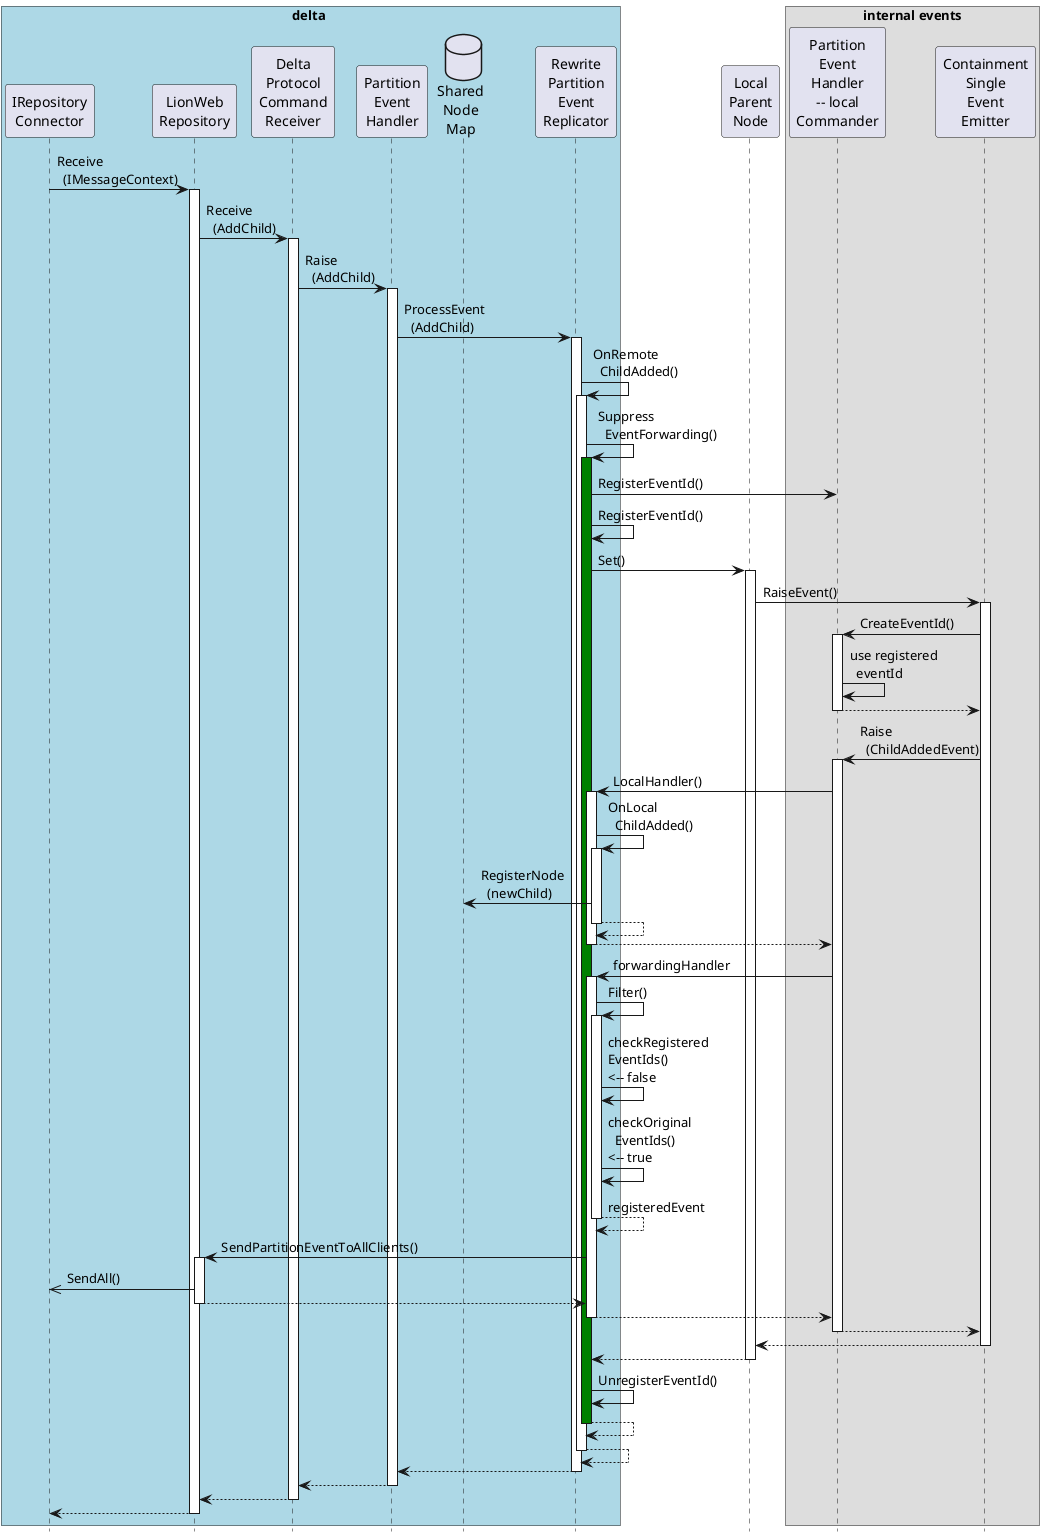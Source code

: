 @startuml
hide footbox

box delta #lightblue
    participant "IRepository\nConnector" as connector
    participant "LionWeb\nRepository" as repo
    participant "Delta\nProtocol\nCommand\nReceiver" as receiver
    participant "Partition\nEvent\nHandler" as partitionEventHandler
    database "Shared\nNode\nMap" as sharedNodeMap
    participant "Rewrite\nPartition\nEvent\nReplicator" as replicator
end box

participant "Local\nParent\nNode" as localParent

box internal events
    participant "Partition\nEvent\nHandler\n-- local\nCommander" as localCommander
    participant "Containment\nSingle\nEvent\nEmitter" as emitter
end box

connector -> repo ++: Receive\n  (IMessageContext)
    repo -> receiver ++: Receive\n  (AddChild)
        receiver -> partitionEventHandler ++: Raise\n  (AddChild)
            partitionEventHandler -> replicator ++: ProcessEvent\n  (AddChild)
                replicator -> replicator ++: OnRemote\n  ChildAdded()
                    replicator -> replicator ++ #green: Suppress\n  EventForwarding()
                        replicator -> localCommander: RegisterEventId()
                        replicator -> replicator: RegisterEventId()
                        replicator -> localParent ++: Set()
                            localParent -> emitter ++: RaiseEvent()
                                emitter -> localCommander ++: CreateEventId()
                                    localCommander -> localCommander: use registered\n  eventId
                                return
                                emitter -> localCommander ++: Raise\n  (ChildAddedEvent)
                                    localCommander -> replicator ++: LocalHandler()
                                        replicator -> replicator ++: OnLocal\n  ChildAdded()
                                            replicator -> sharedNodeMap: RegisterNode\n  (newChild)
                                              ' receiver: OnPartitionAdded()
                                        return
                                    return
                                    localCommander -> replicator ++: forwardingHandler
                                        replicator -> replicator ++: Filter()
                                            replicator -> replicator: checkRegistered\nEventIds()\n<-- false
                                            replicator -> replicator: checkOriginal\n  EventIds()\n<-- true
                                        return registeredEvent
                                        replicator -> repo ++: SendPartitionEventToAllClients()
                                            repo ->> connector: SendAll()
                                        return
                                    return
                                return
                            return
                        return
                        replicator -> replicator: UnregisterEventId()
                    return
                return
            return
        return
    return
return


@enduml